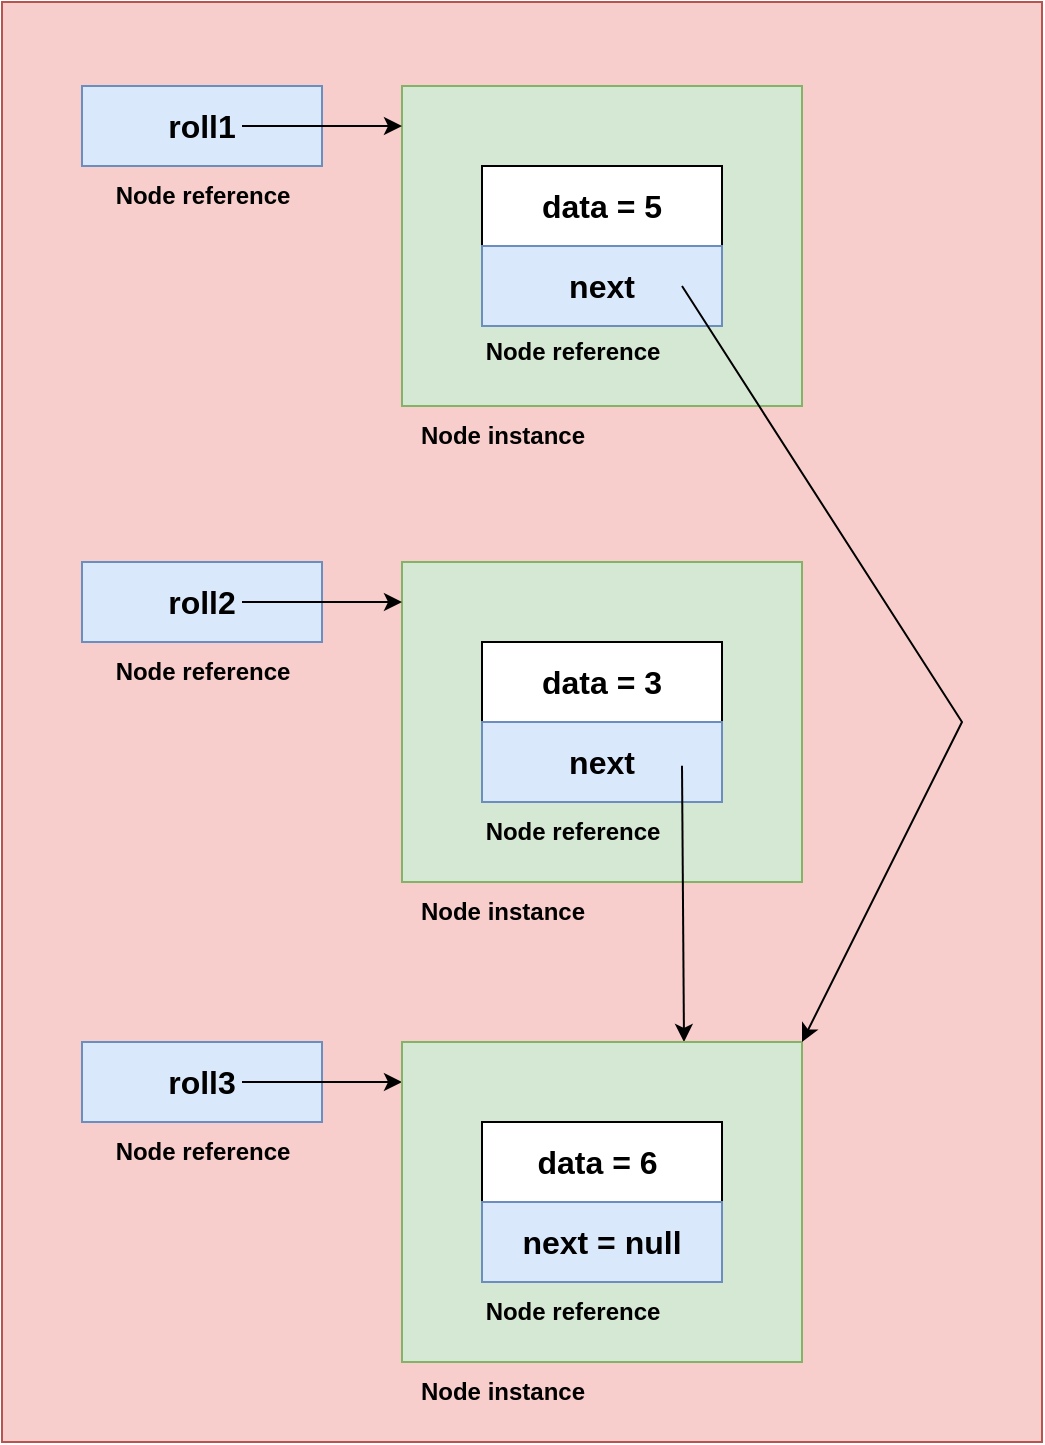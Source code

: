<mxfile version="24.2.3" type="github">
  <diagram name="Page-1" id="-98pJoUqqj__4yH2-iSp">
    <mxGraphModel dx="1224" dy="700" grid="1" gridSize="10" guides="1" tooltips="1" connect="1" arrows="1" fold="1" page="1" pageScale="1" pageWidth="850" pageHeight="1100" math="0" shadow="0">
      <root>
        <mxCell id="0" />
        <mxCell id="1" parent="0" />
        <mxCell id="4dctXpntgjXw3aF1l8x9-28" value="" style="rounded=0;whiteSpace=wrap;html=1;fillColor=#f8cecc;strokeColor=#b85450;fontStyle=1" parent="1" vertex="1">
          <mxGeometry x="80" y="80" width="520" height="720" as="geometry" />
        </mxCell>
        <mxCell id="4dctXpntgjXw3aF1l8x9-5" value="" style="rounded=0;whiteSpace=wrap;html=1;fontSize=16;fillColor=#d5e8d4;strokeColor=#82b366;fontStyle=1" parent="1" vertex="1">
          <mxGeometry x="280" y="360" width="200" height="160" as="geometry" />
        </mxCell>
        <mxCell id="4dctXpntgjXw3aF1l8x9-1" value="roll2" style="rounded=0;whiteSpace=wrap;html=1;fontSize=16;fillColor=#dae8fc;strokeColor=#6c8ebf;fontStyle=1" parent="1" vertex="1">
          <mxGeometry x="120" y="360" width="120" height="40" as="geometry" />
        </mxCell>
        <mxCell id="4dctXpntgjXw3aF1l8x9-2" value="" style="endArrow=classic;html=1;rounded=0;fontSize=16;fontStyle=1" parent="1" edge="1">
          <mxGeometry width="50" height="50" relative="1" as="geometry">
            <mxPoint x="200" y="380" as="sourcePoint" />
            <mxPoint x="280" y="380" as="targetPoint" />
          </mxGeometry>
        </mxCell>
        <mxCell id="4dctXpntgjXw3aF1l8x9-3" value="data = 3" style="rounded=0;whiteSpace=wrap;html=1;fontSize=16;fontStyle=1" parent="1" vertex="1">
          <mxGeometry x="320" y="400" width="120" height="40" as="geometry" />
        </mxCell>
        <mxCell id="4dctXpntgjXw3aF1l8x9-6" value="next" style="rounded=0;whiteSpace=wrap;html=1;fontSize=16;fillColor=#dae8fc;strokeColor=#6c8ebf;fontStyle=1" parent="1" vertex="1">
          <mxGeometry x="320" y="440" width="120" height="40" as="geometry" />
        </mxCell>
        <mxCell id="4dctXpntgjXw3aF1l8x9-7" value="" style="endArrow=classic;html=1;rounded=0;entryX=0.605;entryY=-0.012;entryDx=0;entryDy=0;entryPerimeter=0;fontSize=16;fontStyle=1" parent="1" edge="1">
          <mxGeometry width="50" height="50" relative="1" as="geometry">
            <mxPoint x="420" y="461.92" as="sourcePoint" />
            <mxPoint x="421" y="600.0" as="targetPoint" />
          </mxGeometry>
        </mxCell>
        <mxCell id="4dctXpntgjXw3aF1l8x9-16" value="roll3" style="rounded=0;whiteSpace=wrap;html=1;fontSize=16;fillColor=#dae8fc;strokeColor=#6c8ebf;fontStyle=1" parent="1" vertex="1">
          <mxGeometry x="120" y="600" width="120" height="40" as="geometry" />
        </mxCell>
        <mxCell id="4dctXpntgjXw3aF1l8x9-17" value="" style="endArrow=classic;html=1;rounded=0;fontSize=16;fontStyle=1" parent="1" edge="1">
          <mxGeometry width="50" height="50" relative="1" as="geometry">
            <mxPoint x="200" y="620" as="sourcePoint" />
            <mxPoint x="280" y="620" as="targetPoint" />
          </mxGeometry>
        </mxCell>
        <mxCell id="4dctXpntgjXw3aF1l8x9-18" value="" style="rounded=0;whiteSpace=wrap;html=1;fontSize=16;fillColor=#d5e8d4;strokeColor=#82b366;fontStyle=1" parent="1" vertex="1">
          <mxGeometry x="280" y="600" width="200" height="160" as="geometry" />
        </mxCell>
        <mxCell id="4dctXpntgjXw3aF1l8x9-19" value="data = 6&amp;nbsp;" style="rounded=0;whiteSpace=wrap;html=1;fontSize=16;fontStyle=1" parent="1" vertex="1">
          <mxGeometry x="320" y="640" width="120" height="40" as="geometry" />
        </mxCell>
        <mxCell id="4dctXpntgjXw3aF1l8x9-20" value="next = null" style="rounded=0;whiteSpace=wrap;html=1;fontSize=16;fillColor=#dae8fc;strokeColor=#6c8ebf;fontStyle=1" parent="1" vertex="1">
          <mxGeometry x="320" y="680" width="120" height="40" as="geometry" />
        </mxCell>
        <mxCell id="4dctXpntgjXw3aF1l8x9-22" value="" style="rounded=0;whiteSpace=wrap;html=1;fontSize=16;fillColor=#d5e8d4;strokeColor=#82b366;fontStyle=1" parent="1" vertex="1">
          <mxGeometry x="280" y="122" width="200" height="160" as="geometry" />
        </mxCell>
        <mxCell id="4dctXpntgjXw3aF1l8x9-23" value="roll1" style="rounded=0;whiteSpace=wrap;html=1;fontSize=16;fillColor=#dae8fc;strokeColor=#6c8ebf;fontStyle=1" parent="1" vertex="1">
          <mxGeometry x="120" y="122" width="120" height="40" as="geometry" />
        </mxCell>
        <mxCell id="4dctXpntgjXw3aF1l8x9-24" value="" style="endArrow=classic;html=1;rounded=0;fontSize=16;fontStyle=1" parent="1" edge="1">
          <mxGeometry width="50" height="50" relative="1" as="geometry">
            <mxPoint x="200" y="142" as="sourcePoint" />
            <mxPoint x="280" y="142" as="targetPoint" />
          </mxGeometry>
        </mxCell>
        <mxCell id="4dctXpntgjXw3aF1l8x9-25" value="data = 5" style="rounded=0;whiteSpace=wrap;html=1;fontSize=16;fontStyle=1" parent="1" vertex="1">
          <mxGeometry x="320" y="162" width="120" height="40" as="geometry" />
        </mxCell>
        <mxCell id="4dctXpntgjXw3aF1l8x9-26" value="next" style="rounded=0;whiteSpace=wrap;html=1;fontSize=16;fillColor=#dae8fc;strokeColor=#6c8ebf;fontStyle=1" parent="1" vertex="1">
          <mxGeometry x="320" y="202" width="120" height="40" as="geometry" />
        </mxCell>
        <mxCell id="4dctXpntgjXw3aF1l8x9-27" value="" style="endArrow=classic;html=1;rounded=0;fontSize=16;fontStyle=1" parent="1" edge="1">
          <mxGeometry width="50" height="50" relative="1" as="geometry">
            <mxPoint x="420" y="222" as="sourcePoint" />
            <mxPoint x="480" y="600" as="targetPoint" />
            <Array as="points">
              <mxPoint x="560" y="440" />
            </Array>
          </mxGeometry>
        </mxCell>
        <mxCell id="4dctXpntgjXw3aF1l8x9-29" value="Node reference" style="text;html=1;align=center;verticalAlign=middle;resizable=0;points=[];autosize=1;strokeColor=none;fillColor=none;fontStyle=1" parent="1" vertex="1">
          <mxGeometry x="125" y="162" width="110" height="30" as="geometry" />
        </mxCell>
        <mxCell id="4dctXpntgjXw3aF1l8x9-30" value="Node reference" style="text;html=1;align=center;verticalAlign=middle;resizable=0;points=[];autosize=1;strokeColor=none;fillColor=none;fontStyle=1" parent="1" vertex="1">
          <mxGeometry x="125" y="400" width="110" height="30" as="geometry" />
        </mxCell>
        <mxCell id="4dctXpntgjXw3aF1l8x9-31" value="Node reference" style="text;html=1;align=center;verticalAlign=middle;resizable=0;points=[];autosize=1;strokeColor=none;fillColor=none;fontStyle=1" parent="1" vertex="1">
          <mxGeometry x="125" y="640" width="110" height="30" as="geometry" />
        </mxCell>
        <mxCell id="4dctXpntgjXw3aF1l8x9-35" value="Node instance" style="text;html=1;align=center;verticalAlign=middle;resizable=0;points=[];autosize=1;strokeColor=none;fillColor=none;fontStyle=1" parent="1" vertex="1">
          <mxGeometry x="280" y="282" width="100" height="30" as="geometry" />
        </mxCell>
        <mxCell id="4dctXpntgjXw3aF1l8x9-36" value="Node instance" style="text;html=1;align=center;verticalAlign=middle;resizable=0;points=[];autosize=1;strokeColor=none;fillColor=none;fontStyle=1" parent="1" vertex="1">
          <mxGeometry x="280" y="520" width="100" height="30" as="geometry" />
        </mxCell>
        <mxCell id="4dctXpntgjXw3aF1l8x9-37" value="Node instance" style="text;html=1;align=center;verticalAlign=middle;resizable=0;points=[];autosize=1;strokeColor=none;fillColor=none;fontStyle=1" parent="1" vertex="1">
          <mxGeometry x="280" y="760" width="100" height="30" as="geometry" />
        </mxCell>
        <mxCell id="4dctXpntgjXw3aF1l8x9-39" value="Node reference" style="text;html=1;align=center;verticalAlign=middle;resizable=0;points=[];autosize=1;strokeColor=none;fillColor=none;fontStyle=1" parent="1" vertex="1">
          <mxGeometry x="310" y="240" width="110" height="30" as="geometry" />
        </mxCell>
        <mxCell id="4dctXpntgjXw3aF1l8x9-40" value="Node reference" style="text;html=1;align=center;verticalAlign=middle;resizable=0;points=[];autosize=1;strokeColor=none;fillColor=none;fontStyle=1" parent="1" vertex="1">
          <mxGeometry x="310" y="480" width="110" height="30" as="geometry" />
        </mxCell>
        <mxCell id="4dctXpntgjXw3aF1l8x9-41" value="Node reference" style="text;html=1;align=center;verticalAlign=middle;resizable=0;points=[];autosize=1;strokeColor=none;fillColor=none;fontStyle=1" parent="1" vertex="1">
          <mxGeometry x="310" y="720" width="110" height="30" as="geometry" />
        </mxCell>
      </root>
    </mxGraphModel>
  </diagram>
</mxfile>
